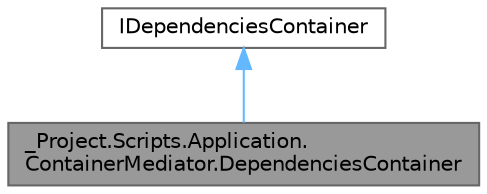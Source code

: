 digraph "_Project.Scripts.Application.ContainerMediator.DependenciesContainer"
{
 // LATEX_PDF_SIZE
  bgcolor="transparent";
  edge [fontname=Helvetica,fontsize=10,labelfontname=Helvetica,labelfontsize=10];
  node [fontname=Helvetica,fontsize=10,shape=box,height=0.2,width=0.4];
  Node1 [id="Node000001",label="_Project.Scripts.Application.\lContainerMediator.DependenciesContainer",height=0.2,width=0.4,color="gray40", fillcolor="grey60", style="filled", fontcolor="black",tooltip="Класс-посредник, связывающий логику приложения и DI Container."];
  Node2 -> Node1 [id="edge1_Node000001_Node000002",dir="back",color="steelblue1",style="solid",tooltip=" "];
  Node2 [id="Node000002",label="IDependenciesContainer",height=0.2,width=0.4,color="gray40", fillcolor="white", style="filled",URL="$interface___project_1_1_scripts_1_1_application_1_1_container_mediator_1_1_i_dependencies_container.html",tooltip="Интерфейс для посредника, связывающего логику приложения и DI Container."];
}
